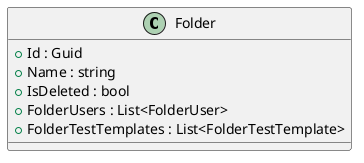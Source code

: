 @startuml
class Folder {
    + Id : Guid
    + Name : string
    + IsDeleted : bool
    + FolderUsers : List<FolderUser>
    + FolderTestTemplates : List<FolderTestTemplate>
}
@enduml 